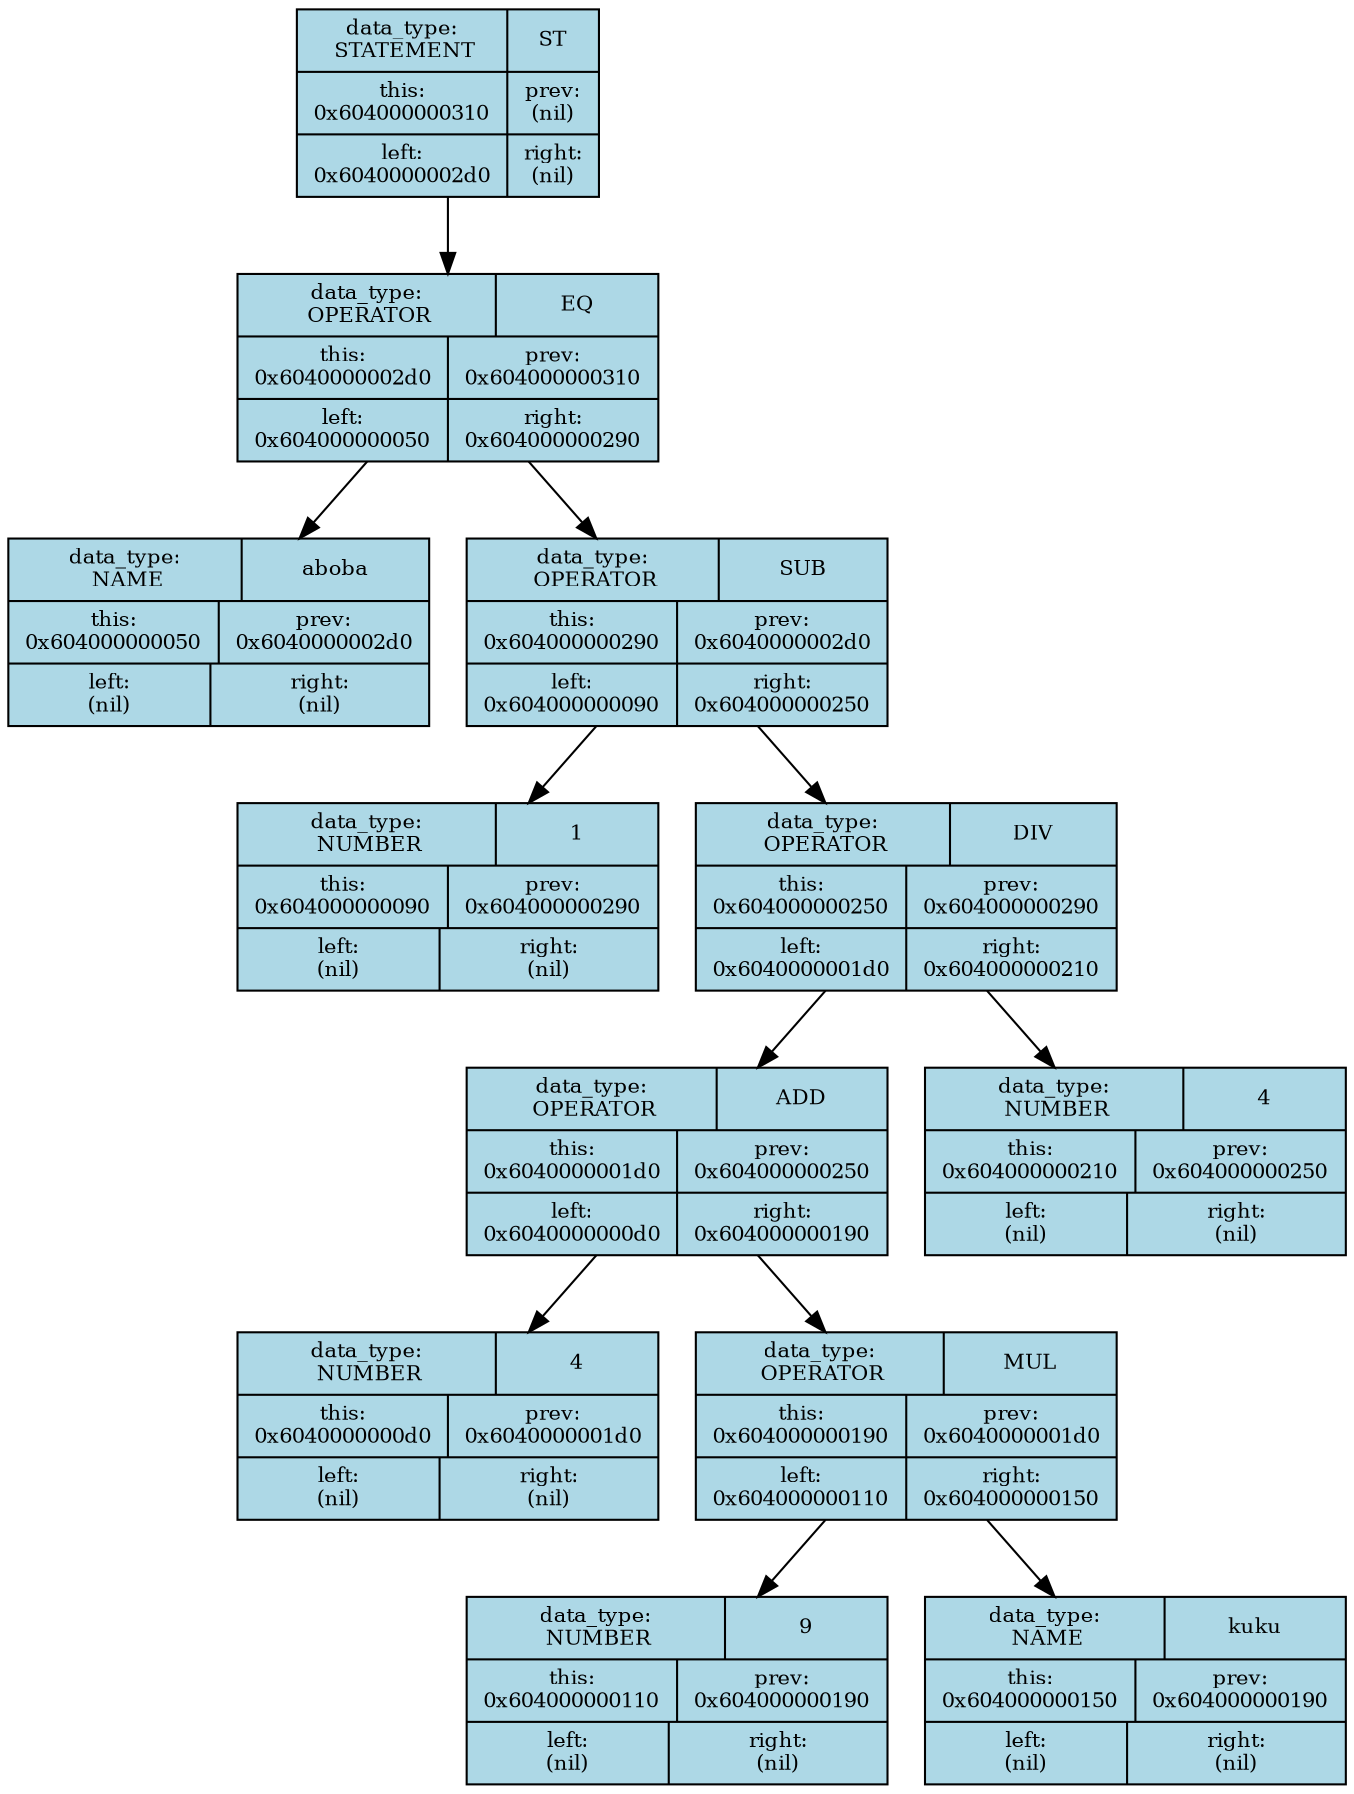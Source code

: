 digraph G{
    rankdir = TB;
    edge[ colour = black ];
    node[ colour = black, shape = rectangle, fontsize = 10 ];
    node11 [shape = record, style = filled, fillcolor = lightblue, label = "{{ <data_type> data_type:\n STATEMENT | <data> ST } | { <this> this:\n0x604000000310 | <prev> prev:\n(nil) } | { <left> left:\n0x6040000002d0 | <right> right:\n(nil) }}"];
    node10 [shape = record, style = filled, fillcolor = lightblue, label = "{{ <data_type> data_type:\n OPERATOR | <data> EQ } | { <this> this:\n0x6040000002d0 | <prev> prev:\n0x604000000310 } | { <left> left:\n0x604000000050 | <right> right:\n0x604000000290 }}"];
    node0 [shape = record, style = filled, fillcolor = lightblue, label = "{{ <data_type> data_type:\n NAME | <data> aboba } | { <this> this:\n0x604000000050 | <prev> prev:\n0x6040000002d0 } | { <left> left:\n(nil) | <right> right:\n(nil) }}"];
    node9 [shape = record, style = filled, fillcolor = lightblue, label = "{{ <data_type> data_type:\n OPERATOR | <data> SUB } | { <this> this:\n0x604000000290 | <prev> prev:\n0x6040000002d0 } | { <left> left:\n0x604000000090 | <right> right:\n0x604000000250 }}"];
    node1 [shape = record, style = filled, fillcolor = lightblue, label = "{{ <data_type> data_type:\n NUMBER | <data> 1 } | { <this> this:\n0x604000000090 | <prev> prev:\n0x604000000290 } | { <left> left:\n(nil) | <right> right:\n(nil) }}"];
    node8 [shape = record, style = filled, fillcolor = lightblue, label = "{{ <data_type> data_type:\n OPERATOR | <data> DIV } | { <this> this:\n0x604000000250 | <prev> prev:\n0x604000000290 } | { <left> left:\n0x6040000001d0 | <right> right:\n0x604000000210 }}"];
    node6 [shape = record, style = filled, fillcolor = lightblue, label = "{{ <data_type> data_type:\n OPERATOR | <data> ADD } | { <this> this:\n0x6040000001d0 | <prev> prev:\n0x604000000250 } | { <left> left:\n0x6040000000d0 | <right> right:\n0x604000000190 }}"];
    node2 [shape = record, style = filled, fillcolor = lightblue, label = "{{ <data_type> data_type:\n NUMBER | <data> 4 } | { <this> this:\n0x6040000000d0 | <prev> prev:\n0x6040000001d0 } | { <left> left:\n(nil) | <right> right:\n(nil) }}"];
    node5 [shape = record, style = filled, fillcolor = lightblue, label = "{{ <data_type> data_type:\n OPERATOR | <data> MUL } | { <this> this:\n0x604000000190 | <prev> prev:\n0x6040000001d0 } | { <left> left:\n0x604000000110 | <right> right:\n0x604000000150 }}"];
    node3 [shape = record, style = filled, fillcolor = lightblue, label = "{{ <data_type> data_type:\n NUMBER | <data> 9 } | { <this> this:\n0x604000000110 | <prev> prev:\n0x604000000190 } | { <left> left:\n(nil) | <right> right:\n(nil) }}"];
    node4 [shape = record, style = filled, fillcolor = lightblue, label = "{{ <data_type> data_type:\n NAME | <data> kuku } | { <this> this:\n0x604000000150 | <prev> prev:\n0x604000000190 } | { <left> left:\n(nil) | <right> right:\n(nil) }}"];
    node7 [shape = record, style = filled, fillcolor = lightblue, label = "{{ <data_type> data_type:\n NUMBER | <data> 4 } | { <this> this:\n0x604000000210 | <prev> prev:\n0x604000000250 } | { <left> left:\n(nil) | <right> right:\n(nil) }}"];
    node11 -> node10;
    node10 -> node0;
    node9 -> node1;
    node8 -> node6;
    node6 -> node2;
    node5 -> node3;
    node5 -> node4;
    node6 -> node5;
    node8 -> node7;
    node9 -> node8;
    node10 -> node9;
}
